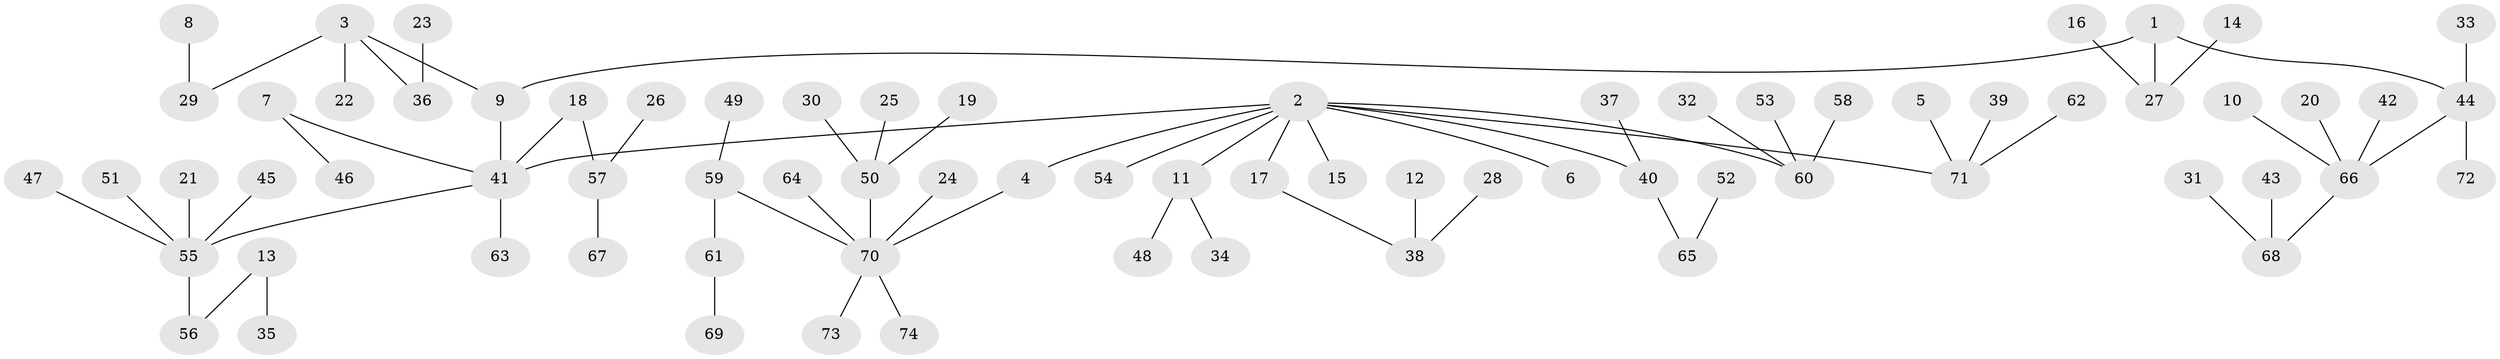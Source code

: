 // original degree distribution, {4: 0.06756756756756757, 6: 0.02702702702702703, 3: 0.10135135135135136, 5: 0.02702702702702703, 7: 0.02027027027027027, 2: 0.21621621621621623, 1: 0.5405405405405406}
// Generated by graph-tools (version 1.1) at 2025/26/03/09/25 03:26:27]
// undirected, 74 vertices, 73 edges
graph export_dot {
graph [start="1"]
  node [color=gray90,style=filled];
  1;
  2;
  3;
  4;
  5;
  6;
  7;
  8;
  9;
  10;
  11;
  12;
  13;
  14;
  15;
  16;
  17;
  18;
  19;
  20;
  21;
  22;
  23;
  24;
  25;
  26;
  27;
  28;
  29;
  30;
  31;
  32;
  33;
  34;
  35;
  36;
  37;
  38;
  39;
  40;
  41;
  42;
  43;
  44;
  45;
  46;
  47;
  48;
  49;
  50;
  51;
  52;
  53;
  54;
  55;
  56;
  57;
  58;
  59;
  60;
  61;
  62;
  63;
  64;
  65;
  66;
  67;
  68;
  69;
  70;
  71;
  72;
  73;
  74;
  1 -- 9 [weight=1.0];
  1 -- 27 [weight=1.0];
  1 -- 44 [weight=1.0];
  2 -- 4 [weight=1.0];
  2 -- 6 [weight=1.0];
  2 -- 11 [weight=1.0];
  2 -- 15 [weight=1.0];
  2 -- 17 [weight=1.0];
  2 -- 40 [weight=1.0];
  2 -- 41 [weight=1.0];
  2 -- 54 [weight=1.0];
  2 -- 60 [weight=1.0];
  2 -- 71 [weight=1.0];
  3 -- 9 [weight=1.0];
  3 -- 22 [weight=1.0];
  3 -- 29 [weight=1.0];
  3 -- 36 [weight=1.0];
  4 -- 70 [weight=1.0];
  5 -- 71 [weight=1.0];
  7 -- 41 [weight=1.0];
  7 -- 46 [weight=1.0];
  8 -- 29 [weight=1.0];
  9 -- 41 [weight=1.0];
  10 -- 66 [weight=1.0];
  11 -- 34 [weight=1.0];
  11 -- 48 [weight=1.0];
  12 -- 38 [weight=1.0];
  13 -- 35 [weight=1.0];
  13 -- 56 [weight=1.0];
  14 -- 27 [weight=1.0];
  16 -- 27 [weight=1.0];
  17 -- 38 [weight=1.0];
  18 -- 41 [weight=1.0];
  18 -- 57 [weight=1.0];
  19 -- 50 [weight=1.0];
  20 -- 66 [weight=1.0];
  21 -- 55 [weight=1.0];
  23 -- 36 [weight=1.0];
  24 -- 70 [weight=1.0];
  25 -- 50 [weight=1.0];
  26 -- 57 [weight=1.0];
  28 -- 38 [weight=1.0];
  30 -- 50 [weight=1.0];
  31 -- 68 [weight=1.0];
  32 -- 60 [weight=1.0];
  33 -- 44 [weight=1.0];
  37 -- 40 [weight=1.0];
  39 -- 71 [weight=1.0];
  40 -- 65 [weight=1.0];
  41 -- 55 [weight=1.0];
  41 -- 63 [weight=1.0];
  42 -- 66 [weight=1.0];
  43 -- 68 [weight=1.0];
  44 -- 66 [weight=1.0];
  44 -- 72 [weight=1.0];
  45 -- 55 [weight=1.0];
  47 -- 55 [weight=1.0];
  49 -- 59 [weight=1.0];
  50 -- 70 [weight=1.0];
  51 -- 55 [weight=1.0];
  52 -- 65 [weight=1.0];
  53 -- 60 [weight=1.0];
  55 -- 56 [weight=1.0];
  57 -- 67 [weight=1.0];
  58 -- 60 [weight=1.0];
  59 -- 61 [weight=1.0];
  59 -- 70 [weight=1.0];
  61 -- 69 [weight=1.0];
  62 -- 71 [weight=1.0];
  64 -- 70 [weight=1.0];
  66 -- 68 [weight=1.0];
  70 -- 73 [weight=1.0];
  70 -- 74 [weight=1.0];
}
